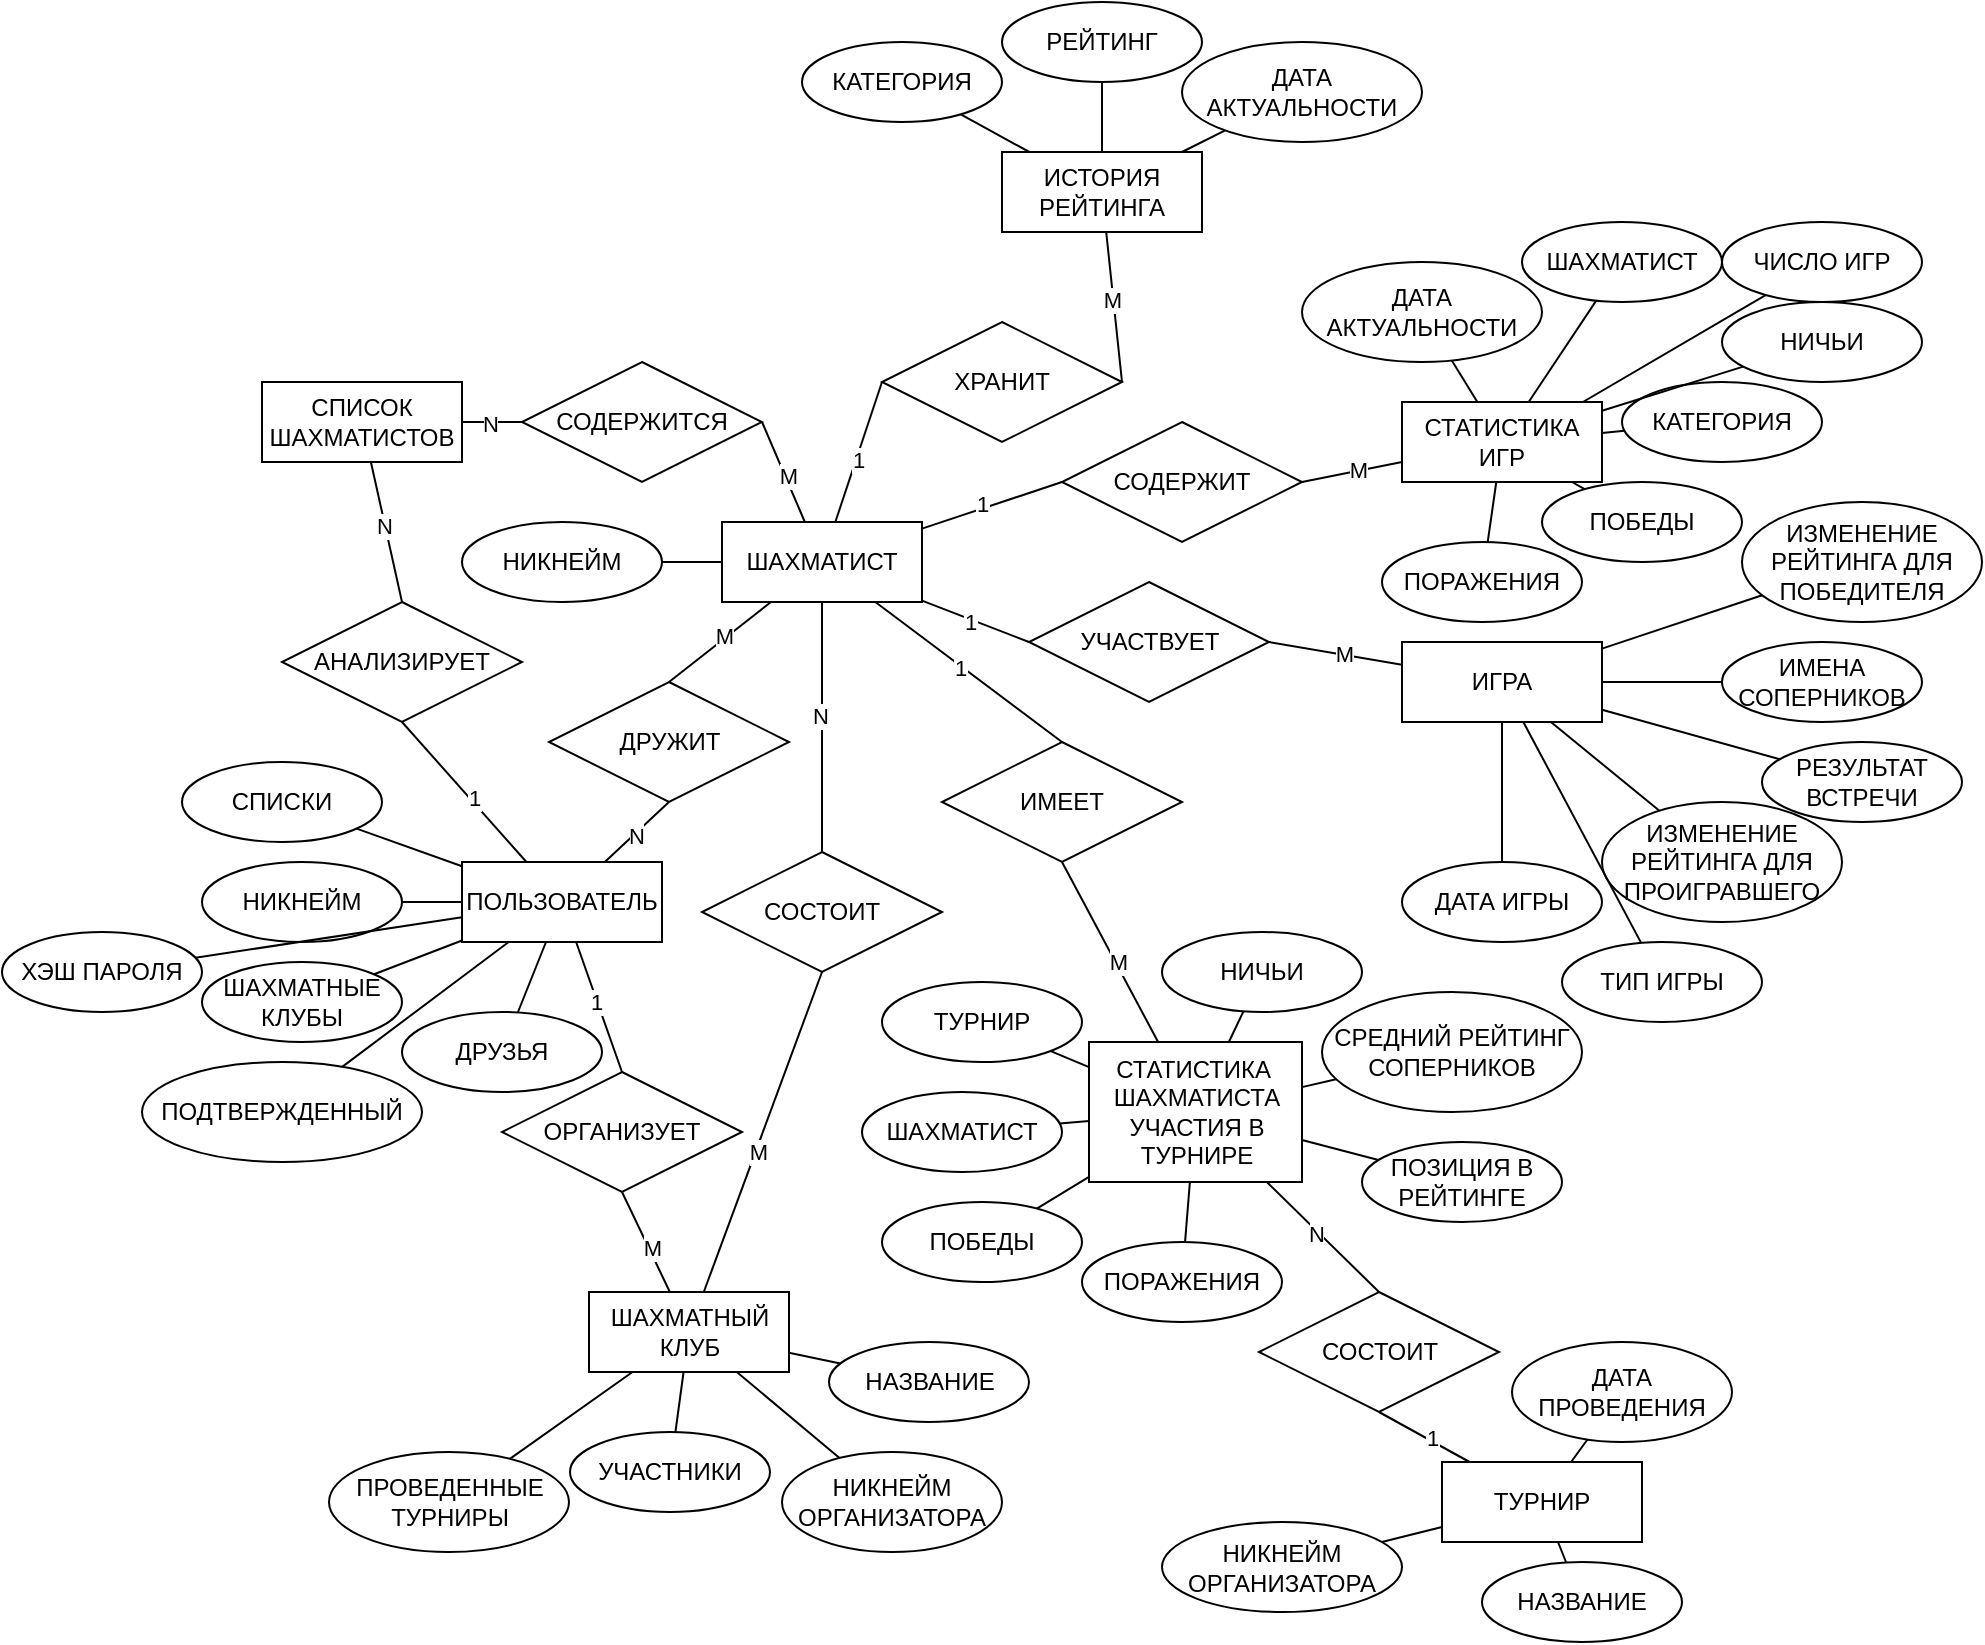 <mxfile version="22.1.2" type="device">
  <diagram name="Страница — 1" id="yQxdHlblx3d4soqQ0-3H">
    <mxGraphModel dx="1925" dy="668" grid="1" gridSize="10" guides="1" tooltips="1" connect="1" arrows="1" fold="1" page="1" pageScale="1" pageWidth="827" pageHeight="1169" math="0" shadow="0">
      <root>
        <mxCell id="0" />
        <mxCell id="1" parent="0" />
        <mxCell id="cVv3MX8iBVPpTRfMLCIt-10" style="rounded=0;orthogonalLoop=1;jettySize=auto;html=1;endArrow=none;endFill=0;entryX=0;entryY=0.5;entryDx=0;entryDy=0;" parent="1" source="cVv3MX8iBVPpTRfMLCIt-1" target="cVv3MX8iBVPpTRfMLCIt-11" edge="1">
          <mxGeometry relative="1" as="geometry">
            <mxPoint x="320" y="320" as="targetPoint" />
          </mxGeometry>
        </mxCell>
        <mxCell id="cVv3MX8iBVPpTRfMLCIt-13" value="1" style="edgeLabel;html=1;align=center;verticalAlign=middle;resizable=0;points=[];" parent="cVv3MX8iBVPpTRfMLCIt-10" vertex="1" connectable="0">
          <mxGeometry x="-0.114" y="2" relative="1" as="geometry">
            <mxPoint as="offset" />
          </mxGeometry>
        </mxCell>
        <mxCell id="cVv3MX8iBVPpTRfMLCIt-16" style="rounded=0;orthogonalLoop=1;jettySize=auto;html=1;endArrow=none;endFill=0;entryX=0;entryY=0.5;entryDx=0;entryDy=0;" parent="1" source="cVv3MX8iBVPpTRfMLCIt-1" target="cVv3MX8iBVPpTRfMLCIt-17" edge="1">
          <mxGeometry relative="1" as="geometry">
            <mxPoint x="330" y="270" as="targetPoint" />
          </mxGeometry>
        </mxCell>
        <mxCell id="cVv3MX8iBVPpTRfMLCIt-19" value="1" style="edgeLabel;html=1;align=center;verticalAlign=middle;resizable=0;points=[];" parent="cVv3MX8iBVPpTRfMLCIt-16" vertex="1" connectable="0">
          <mxGeometry x="-0.092" y="-1" relative="1" as="geometry">
            <mxPoint as="offset" />
          </mxGeometry>
        </mxCell>
        <mxCell id="cVv3MX8iBVPpTRfMLCIt-26" style="rounded=0;orthogonalLoop=1;jettySize=auto;html=1;endArrow=none;endFill=0;entryX=0.5;entryY=0;entryDx=0;entryDy=0;" parent="1" source="cVv3MX8iBVPpTRfMLCIt-1" target="cVv3MX8iBVPpTRfMLCIt-25" edge="1">
          <mxGeometry relative="1" as="geometry">
            <mxPoint x="413.5" y="500" as="targetPoint" />
            <mxPoint x="296.5" y="530" as="sourcePoint" />
          </mxGeometry>
        </mxCell>
        <mxCell id="cVv3MX8iBVPpTRfMLCIt-27" value="1" style="edgeLabel;html=1;align=center;verticalAlign=middle;resizable=0;points=[];" parent="cVv3MX8iBVPpTRfMLCIt-26" vertex="1" connectable="0">
          <mxGeometry x="-0.092" y="-1" relative="1" as="geometry">
            <mxPoint as="offset" />
          </mxGeometry>
        </mxCell>
        <mxCell id="cVv3MX8iBVPpTRfMLCIt-38" style="rounded=0;orthogonalLoop=1;jettySize=auto;html=1;endArrow=none;endFill=0;entryX=0.5;entryY=0;entryDx=0;entryDy=0;" parent="1" source="cVv3MX8iBVPpTRfMLCIt-1" target="cVv3MX8iBVPpTRfMLCIt-37" edge="1">
          <mxGeometry relative="1" as="geometry">
            <mxPoint x="303.5" y="560" as="targetPoint" />
            <mxPoint x="119" y="400" as="sourcePoint" />
          </mxGeometry>
        </mxCell>
        <mxCell id="cVv3MX8iBVPpTRfMLCIt-39" value="N" style="edgeLabel;html=1;align=center;verticalAlign=middle;resizable=0;points=[];" parent="cVv3MX8iBVPpTRfMLCIt-38" vertex="1" connectable="0">
          <mxGeometry x="-0.092" y="-1" relative="1" as="geometry">
            <mxPoint as="offset" />
          </mxGeometry>
        </mxCell>
        <mxCell id="rrQaPMLczTka0fSrIgPW-1" style="rounded=0;orthogonalLoop=1;jettySize=auto;html=1;endArrow=none;endFill=0;entryX=0;entryY=0.5;entryDx=0;entryDy=0;" parent="1" source="cVv3MX8iBVPpTRfMLCIt-4" target="rrQaPMLczTka0fSrIgPW-3" edge="1">
          <mxGeometry relative="1" as="geometry">
            <mxPoint x="266.5" y="300" as="targetPoint" />
            <mxPoint x="176" y="80" as="sourcePoint" />
          </mxGeometry>
        </mxCell>
        <mxCell id="rrQaPMLczTka0fSrIgPW-2" value="N" style="edgeLabel;html=1;align=center;verticalAlign=middle;resizable=0;points=[];" parent="rrQaPMLczTka0fSrIgPW-1" vertex="1" connectable="0">
          <mxGeometry x="-0.092" y="-1" relative="1" as="geometry">
            <mxPoint as="offset" />
          </mxGeometry>
        </mxCell>
        <mxCell id="cVv3MX8iBVPpTRfMLCIt-1" value="ШАХМАТИСТ" style="whiteSpace=wrap;html=1;align=center;" parent="1" vertex="1">
          <mxGeometry x="160" y="300" width="100" height="40" as="geometry" />
        </mxCell>
        <mxCell id="cVv3MX8iBVPpTRfMLCIt-42" style="rounded=0;orthogonalLoop=1;jettySize=auto;html=1;strokeColor=default;endArrow=none;endFill=0;" parent="1" source="cVv3MX8iBVPpTRfMLCIt-2" target="cVv3MX8iBVPpTRfMLCIt-43" edge="1">
          <mxGeometry relative="1" as="geometry">
            <mxPoint x="740" y="380" as="targetPoint" />
          </mxGeometry>
        </mxCell>
        <mxCell id="cVv3MX8iBVPpTRfMLCIt-2" value="ИГРА" style="whiteSpace=wrap;html=1;align=center;" parent="1" vertex="1">
          <mxGeometry x="500" y="360" width="100" height="40" as="geometry" />
        </mxCell>
        <mxCell id="cVv3MX8iBVPpTRfMLCIt-3" value="ШАХМАТНЫЙ КЛУБ" style="whiteSpace=wrap;html=1;align=center;" parent="1" vertex="1">
          <mxGeometry x="93.5" y="685" width="100" height="40" as="geometry" />
        </mxCell>
        <mxCell id="cVv3MX8iBVPpTRfMLCIt-4" value="СПИСОК ШАХМАТИСТОВ" style="whiteSpace=wrap;html=1;align=center;" parent="1" vertex="1">
          <mxGeometry x="-70" y="230" width="100" height="40" as="geometry" />
        </mxCell>
        <mxCell id="cVv3MX8iBVPpTRfMLCIt-5" value="ПОЛЬЗОВАТЕЛЬ" style="whiteSpace=wrap;html=1;align=center;" parent="1" vertex="1">
          <mxGeometry x="30" y="470" width="100" height="40" as="geometry" />
        </mxCell>
        <mxCell id="cVv3MX8iBVPpTRfMLCIt-6" value="ИСТОРИЯ РЕЙТИНГА" style="whiteSpace=wrap;html=1;align=center;" parent="1" vertex="1">
          <mxGeometry x="300" y="115" width="100" height="40" as="geometry" />
        </mxCell>
        <mxCell id="cVv3MX8iBVPpTRfMLCIt-7" value="СТАТИСТИКА ИГР" style="whiteSpace=wrap;html=1;align=center;" parent="1" vertex="1">
          <mxGeometry x="500" y="240" width="100" height="40" as="geometry" />
        </mxCell>
        <mxCell id="cVv3MX8iBVPpTRfMLCIt-8" value="СТАТИСТИКА&amp;nbsp; ШАХМАТИСТА УЧАСТИЯ В ТУРНИРЕ" style="whiteSpace=wrap;html=1;align=center;" parent="1" vertex="1">
          <mxGeometry x="343.5" y="560" width="106.5" height="70" as="geometry" />
        </mxCell>
        <mxCell id="cVv3MX8iBVPpTRfMLCIt-9" value="ТУРНИР" style="whiteSpace=wrap;html=1;align=center;" parent="1" vertex="1">
          <mxGeometry x="520" y="770" width="100" height="40" as="geometry" />
        </mxCell>
        <mxCell id="cVv3MX8iBVPpTRfMLCIt-12" style="rounded=0;orthogonalLoop=1;jettySize=auto;html=1;endArrow=none;endFill=0;exitX=1;exitY=0.5;exitDx=0;exitDy=0;" parent="1" source="cVv3MX8iBVPpTRfMLCIt-11" target="cVv3MX8iBVPpTRfMLCIt-7" edge="1">
          <mxGeometry relative="1" as="geometry" />
        </mxCell>
        <mxCell id="cVv3MX8iBVPpTRfMLCIt-14" value="М" style="edgeLabel;html=1;align=center;verticalAlign=middle;resizable=0;points=[];" parent="cVv3MX8iBVPpTRfMLCIt-12" vertex="1" connectable="0">
          <mxGeometry x="0.101" y="1" relative="1" as="geometry">
            <mxPoint as="offset" />
          </mxGeometry>
        </mxCell>
        <mxCell id="cVv3MX8iBVPpTRfMLCIt-11" value="СОДЕРЖИТ" style="shape=rhombus;perimeter=rhombusPerimeter;whiteSpace=wrap;html=1;align=center;" parent="1" vertex="1">
          <mxGeometry x="330" y="250" width="120" height="60" as="geometry" />
        </mxCell>
        <mxCell id="cVv3MX8iBVPpTRfMLCIt-18" style="rounded=0;orthogonalLoop=1;jettySize=auto;html=1;endArrow=none;endFill=0;exitX=1;exitY=0.5;exitDx=0;exitDy=0;" parent="1" source="cVv3MX8iBVPpTRfMLCIt-17" target="cVv3MX8iBVPpTRfMLCIt-6" edge="1">
          <mxGeometry relative="1" as="geometry" />
        </mxCell>
        <mxCell id="cVv3MX8iBVPpTRfMLCIt-20" value="М" style="edgeLabel;html=1;align=center;verticalAlign=middle;resizable=0;points=[];" parent="cVv3MX8iBVPpTRfMLCIt-18" vertex="1" connectable="0">
          <mxGeometry x="0.112" y="1" relative="1" as="geometry">
            <mxPoint as="offset" />
          </mxGeometry>
        </mxCell>
        <mxCell id="cVv3MX8iBVPpTRfMLCIt-23" style="rounded=0;orthogonalLoop=1;jettySize=auto;html=1;endArrow=none;endFill=0;exitX=0.5;exitY=1;exitDx=0;exitDy=0;" parent="1" source="cVv3MX8iBVPpTRfMLCIt-25" target="cVv3MX8iBVPpTRfMLCIt-8" edge="1">
          <mxGeometry relative="1" as="geometry">
            <mxPoint x="483.5" y="430" as="targetPoint" />
          </mxGeometry>
        </mxCell>
        <mxCell id="cVv3MX8iBVPpTRfMLCIt-24" value="М" style="edgeLabel;html=1;align=center;verticalAlign=middle;resizable=0;points=[];" parent="cVv3MX8iBVPpTRfMLCIt-23" vertex="1" connectable="0">
          <mxGeometry x="0.112" y="1" relative="1" as="geometry">
            <mxPoint as="offset" />
          </mxGeometry>
        </mxCell>
        <mxCell id="cVv3MX8iBVPpTRfMLCIt-40" style="rounded=0;orthogonalLoop=1;jettySize=auto;html=1;endArrow=none;endFill=0;exitX=0.5;exitY=1;exitDx=0;exitDy=0;" parent="1" source="cVv3MX8iBVPpTRfMLCIt-37" target="cVv3MX8iBVPpTRfMLCIt-3" edge="1">
          <mxGeometry relative="1" as="geometry">
            <mxPoint x="400" y="508" as="targetPoint" />
          </mxGeometry>
        </mxCell>
        <mxCell id="cVv3MX8iBVPpTRfMLCIt-41" value="М" style="edgeLabel;html=1;align=center;verticalAlign=middle;resizable=0;points=[];" parent="cVv3MX8iBVPpTRfMLCIt-40" vertex="1" connectable="0">
          <mxGeometry x="0.112" y="1" relative="1" as="geometry">
            <mxPoint as="offset" />
          </mxGeometry>
        </mxCell>
        <mxCell id="rrQaPMLczTka0fSrIgPW-4" style="rounded=0;orthogonalLoop=1;jettySize=auto;html=1;endArrow=none;endFill=0;exitX=1;exitY=0.5;exitDx=0;exitDy=0;" parent="1" source="rrQaPMLczTka0fSrIgPW-3" target="cVv3MX8iBVPpTRfMLCIt-1" edge="1">
          <mxGeometry relative="1" as="geometry">
            <mxPoint x="350" y="280" as="targetPoint" />
          </mxGeometry>
        </mxCell>
        <mxCell id="rrQaPMLczTka0fSrIgPW-5" value="М" style="edgeLabel;html=1;align=center;verticalAlign=middle;resizable=0;points=[];" parent="rrQaPMLczTka0fSrIgPW-4" vertex="1" connectable="0">
          <mxGeometry x="0.112" y="1" relative="1" as="geometry">
            <mxPoint as="offset" />
          </mxGeometry>
        </mxCell>
        <mxCell id="cVv3MX8iBVPpTRfMLCIt-17" value="ХРАНИТ" style="shape=rhombus;perimeter=rhombusPerimeter;whiteSpace=wrap;html=1;align=center;" parent="1" vertex="1">
          <mxGeometry x="240" y="200" width="120" height="60" as="geometry" />
        </mxCell>
        <mxCell id="cVv3MX8iBVPpTRfMLCIt-25" value="ИМЕЕТ" style="shape=rhombus;perimeter=rhombusPerimeter;whiteSpace=wrap;html=1;align=center;" parent="1" vertex="1">
          <mxGeometry x="270" y="410" width="120" height="60" as="geometry" />
        </mxCell>
        <mxCell id="cVv3MX8iBVPpTRfMLCIt-37" value="СОСТОИТ" style="shape=rhombus;perimeter=rhombusPerimeter;whiteSpace=wrap;html=1;align=center;" parent="1" vertex="1">
          <mxGeometry x="150" y="465" width="120" height="60" as="geometry" />
        </mxCell>
        <mxCell id="rrQaPMLczTka0fSrIgPW-3" value="СОДЕРЖИТСЯ" style="shape=rhombus;perimeter=rhombusPerimeter;whiteSpace=wrap;html=1;align=center;" parent="1" vertex="1">
          <mxGeometry x="60" y="220" width="120" height="60" as="geometry" />
        </mxCell>
        <mxCell id="cVv3MX8iBVPpTRfMLCIt-29" style="rounded=0;orthogonalLoop=1;jettySize=auto;html=1;endArrow=none;endFill=0;entryX=0;entryY=0.5;entryDx=0;entryDy=0;" parent="1" source="cVv3MX8iBVPpTRfMLCIt-1" target="cVv3MX8iBVPpTRfMLCIt-33" edge="1">
          <mxGeometry relative="1" as="geometry">
            <mxPoint x="467.5" y="458" as="targetPoint" />
            <mxPoint x="283" y="298" as="sourcePoint" />
          </mxGeometry>
        </mxCell>
        <mxCell id="cVv3MX8iBVPpTRfMLCIt-30" value="1" style="edgeLabel;html=1;align=center;verticalAlign=middle;resizable=0;points=[];" parent="cVv3MX8iBVPpTRfMLCIt-29" vertex="1" connectable="0">
          <mxGeometry x="-0.092" y="-1" relative="1" as="geometry">
            <mxPoint as="offset" />
          </mxGeometry>
        </mxCell>
        <mxCell id="cVv3MX8iBVPpTRfMLCIt-31" style="rounded=0;orthogonalLoop=1;jettySize=auto;html=1;endArrow=none;endFill=0;exitX=1;exitY=0.5;exitDx=0;exitDy=0;" parent="1" source="cVv3MX8iBVPpTRfMLCIt-33" target="cVv3MX8iBVPpTRfMLCIt-2" edge="1">
          <mxGeometry relative="1" as="geometry">
            <mxPoint x="544" y="420" as="targetPoint" />
          </mxGeometry>
        </mxCell>
        <mxCell id="cVv3MX8iBVPpTRfMLCIt-32" value="М" style="edgeLabel;html=1;align=center;verticalAlign=middle;resizable=0;points=[];" parent="cVv3MX8iBVPpTRfMLCIt-31" vertex="1" connectable="0">
          <mxGeometry x="0.112" y="1" relative="1" as="geometry">
            <mxPoint as="offset" />
          </mxGeometry>
        </mxCell>
        <mxCell id="cVv3MX8iBVPpTRfMLCIt-33" value="УЧАСТВУЕТ" style="shape=rhombus;perimeter=rhombusPerimeter;whiteSpace=wrap;html=1;align=center;" parent="1" vertex="1">
          <mxGeometry x="313.5" y="330" width="120" height="60" as="geometry" />
        </mxCell>
        <mxCell id="cVv3MX8iBVPpTRfMLCIt-36" style="rounded=0;orthogonalLoop=1;jettySize=auto;html=1;endArrow=none;endFill=0;" parent="1" source="cVv3MX8iBVPpTRfMLCIt-35" target="cVv3MX8iBVPpTRfMLCIt-1" edge="1">
          <mxGeometry relative="1" as="geometry" />
        </mxCell>
        <mxCell id="cVv3MX8iBVPpTRfMLCIt-35" value="НИКНЕЙМ" style="ellipse;whiteSpace=wrap;html=1;align=center;" parent="1" vertex="1">
          <mxGeometry x="30" y="300" width="100" height="40" as="geometry" />
        </mxCell>
        <mxCell id="cVv3MX8iBVPpTRfMLCIt-43" value="ИМЕНА СОПЕРНИКОВ" style="ellipse;whiteSpace=wrap;html=1;align=center;" parent="1" vertex="1">
          <mxGeometry x="660" y="360" width="100" height="40" as="geometry" />
        </mxCell>
        <mxCell id="cVv3MX8iBVPpTRfMLCIt-44" style="rounded=0;orthogonalLoop=1;jettySize=auto;html=1;strokeColor=default;endArrow=none;endFill=0;" parent="1" source="cVv3MX8iBVPpTRfMLCIt-2" target="cVv3MX8iBVPpTRfMLCIt-45" edge="1">
          <mxGeometry relative="1" as="geometry">
            <mxPoint x="760" y="460" as="targetPoint" />
            <mxPoint x="640" y="460" as="sourcePoint" />
          </mxGeometry>
        </mxCell>
        <mxCell id="cVv3MX8iBVPpTRfMLCIt-45" value="РЕЗУЛЬТАТ ВСТРЕЧИ" style="ellipse;whiteSpace=wrap;html=1;align=center;" parent="1" vertex="1">
          <mxGeometry x="680" y="410" width="100" height="40" as="geometry" />
        </mxCell>
        <mxCell id="cVv3MX8iBVPpTRfMLCIt-46" style="rounded=0;orthogonalLoop=1;jettySize=auto;html=1;strokeColor=default;endArrow=none;endFill=0;" parent="1" source="cVv3MX8iBVPpTRfMLCIt-2" target="cVv3MX8iBVPpTRfMLCIt-47" edge="1">
          <mxGeometry relative="1" as="geometry">
            <mxPoint x="740" y="525" as="targetPoint" />
            <mxPoint x="579.091" y="435" as="sourcePoint" />
          </mxGeometry>
        </mxCell>
        <mxCell id="cVv3MX8iBVPpTRfMLCIt-47" value="ИЗМЕНЕНИЕ РЕЙТИНГА ДЛЯ ПОБЕДИТЕЛЯ" style="ellipse;whiteSpace=wrap;html=1;align=center;" parent="1" vertex="1">
          <mxGeometry x="670" y="290" width="120" height="60" as="geometry" />
        </mxCell>
        <mxCell id="cVv3MX8iBVPpTRfMLCIt-49" style="rounded=0;orthogonalLoop=1;jettySize=auto;html=1;strokeColor=default;endArrow=none;endFill=0;" parent="1" source="cVv3MX8iBVPpTRfMLCIt-2" target="cVv3MX8iBVPpTRfMLCIt-50" edge="1">
          <mxGeometry relative="1" as="geometry">
            <mxPoint x="770" y="410" as="targetPoint" />
            <mxPoint x="650" y="410" as="sourcePoint" />
          </mxGeometry>
        </mxCell>
        <mxCell id="cVv3MX8iBVPpTRfMLCIt-50" value="ИЗМЕНЕНИЕ РЕЙТИНГА ДЛЯ ПРОИГРАВШЕГО" style="ellipse;whiteSpace=wrap;html=1;align=center;" parent="1" vertex="1">
          <mxGeometry x="600" y="440" width="120" height="60" as="geometry" />
        </mxCell>
        <mxCell id="cVv3MX8iBVPpTRfMLCIt-51" style="rounded=0;orthogonalLoop=1;jettySize=auto;html=1;strokeColor=default;endArrow=none;endFill=0;" parent="1" source="cVv3MX8iBVPpTRfMLCIt-2" target="cVv3MX8iBVPpTRfMLCIt-52" edge="1">
          <mxGeometry relative="1" as="geometry">
            <mxPoint x="780" y="420" as="targetPoint" />
            <mxPoint x="660" y="420" as="sourcePoint" />
          </mxGeometry>
        </mxCell>
        <mxCell id="cVv3MX8iBVPpTRfMLCIt-52" value="ТИП ИГРЫ" style="ellipse;whiteSpace=wrap;html=1;align=center;" parent="1" vertex="1">
          <mxGeometry x="580" y="510" width="100" height="40" as="geometry" />
        </mxCell>
        <mxCell id="cVv3MX8iBVPpTRfMLCIt-53" style="rounded=0;orthogonalLoop=1;jettySize=auto;html=1;strokeColor=default;endArrow=none;endFill=0;" parent="1" source="cVv3MX8iBVPpTRfMLCIt-2" target="cVv3MX8iBVPpTRfMLCIt-54" edge="1">
          <mxGeometry relative="1" as="geometry">
            <mxPoint x="790" y="430" as="targetPoint" />
            <mxPoint x="670" y="430" as="sourcePoint" />
          </mxGeometry>
        </mxCell>
        <mxCell id="cVv3MX8iBVPpTRfMLCIt-54" value="ДАТА ИГРЫ" style="ellipse;whiteSpace=wrap;html=1;align=center;" parent="1" vertex="1">
          <mxGeometry x="500" y="470" width="100" height="40" as="geometry" />
        </mxCell>
        <mxCell id="cVv3MX8iBVPpTRfMLCIt-56" style="rounded=0;orthogonalLoop=1;jettySize=auto;html=1;strokeColor=default;endArrow=none;endFill=0;" parent="1" source="cVv3MX8iBVPpTRfMLCIt-3" target="cVv3MX8iBVPpTRfMLCIt-57" edge="1">
          <mxGeometry relative="1" as="geometry">
            <mxPoint x="227.035" y="724.77" as="targetPoint" />
            <mxPoint x="220" y="775" as="sourcePoint" />
          </mxGeometry>
        </mxCell>
        <mxCell id="cVv3MX8iBVPpTRfMLCIt-57" value="НАЗВАНИЕ" style="ellipse;whiteSpace=wrap;html=1;align=center;" parent="1" vertex="1">
          <mxGeometry x="213.5" y="710" width="100" height="40" as="geometry" />
        </mxCell>
        <mxCell id="cVv3MX8iBVPpTRfMLCIt-58" style="rounded=0;orthogonalLoop=1;jettySize=auto;html=1;strokeColor=default;endArrow=none;endFill=0;" parent="1" source="cVv3MX8iBVPpTRfMLCIt-3" target="cVv3MX8iBVPpTRfMLCIt-59" edge="1">
          <mxGeometry relative="1" as="geometry">
            <mxPoint x="313.5" y="845" as="targetPoint" />
            <mxPoint x="-46.5" y="940.526" as="sourcePoint" />
          </mxGeometry>
        </mxCell>
        <mxCell id="cVv3MX8iBVPpTRfMLCIt-59" value="НИКНЕЙМ ОРГАНИЗАТОРА" style="ellipse;whiteSpace=wrap;html=1;align=center;" parent="1" vertex="1">
          <mxGeometry x="190" y="765" width="110" height="50" as="geometry" />
        </mxCell>
        <mxCell id="cVv3MX8iBVPpTRfMLCIt-60" style="rounded=0;orthogonalLoop=1;jettySize=auto;html=1;strokeColor=default;endArrow=none;endFill=0;" parent="1" source="cVv3MX8iBVPpTRfMLCIt-3" target="cVv3MX8iBVPpTRfMLCIt-61" edge="1">
          <mxGeometry relative="1" as="geometry">
            <mxPoint x="200" y="895" as="targetPoint" />
            <mxPoint x="80" y="895" as="sourcePoint" />
          </mxGeometry>
        </mxCell>
        <mxCell id="cVv3MX8iBVPpTRfMLCIt-61" value="УЧАСТНИКИ" style="ellipse;whiteSpace=wrap;html=1;align=center;" parent="1" vertex="1">
          <mxGeometry x="84" y="755" width="100" height="40" as="geometry" />
        </mxCell>
        <mxCell id="cVv3MX8iBVPpTRfMLCIt-65" style="rounded=0;orthogonalLoop=1;jettySize=auto;html=1;strokeColor=default;endArrow=none;endFill=0;" parent="1" source="cVv3MX8iBVPpTRfMLCIt-3" target="cVv3MX8iBVPpTRfMLCIt-66" edge="1">
          <mxGeometry relative="1" as="geometry">
            <mxPoint x="80" y="880" as="targetPoint" />
            <mxPoint x="51" y="700" as="sourcePoint" />
          </mxGeometry>
        </mxCell>
        <mxCell id="cVv3MX8iBVPpTRfMLCIt-66" value="ПРОВЕДЕННЫЕ ТУРНИРЫ" style="ellipse;whiteSpace=wrap;html=1;align=center;" parent="1" vertex="1">
          <mxGeometry x="-36.5" y="765" width="120" height="50" as="geometry" />
        </mxCell>
        <mxCell id="rrQaPMLczTka0fSrIgPW-6" style="rounded=0;orthogonalLoop=1;jettySize=auto;html=1;strokeColor=default;endArrow=none;endFill=0;" parent="1" source="cVv3MX8iBVPpTRfMLCIt-5" target="rrQaPMLczTka0fSrIgPW-7" edge="1">
          <mxGeometry relative="1" as="geometry">
            <mxPoint x="36" y="650" as="targetPoint" />
            <mxPoint x="-3" y="470" as="sourcePoint" />
          </mxGeometry>
        </mxCell>
        <mxCell id="rrQaPMLczTka0fSrIgPW-7" value="НИКНЕЙМ" style="ellipse;whiteSpace=wrap;html=1;align=center;" parent="1" vertex="1">
          <mxGeometry x="-100" y="470" width="100" height="40" as="geometry" />
        </mxCell>
        <mxCell id="rrQaPMLczTka0fSrIgPW-8" style="rounded=0;orthogonalLoop=1;jettySize=auto;html=1;endArrow=none;endFill=0;entryX=0.5;entryY=0;entryDx=0;entryDy=0;" parent="1" source="cVv3MX8iBVPpTRfMLCIt-5" target="rrQaPMLczTka0fSrIgPW-12" edge="1">
          <mxGeometry relative="1" as="geometry">
            <mxPoint x="233.3" y="630" as="targetPoint" />
            <mxPoint x="124.2" y="490" as="sourcePoint" />
          </mxGeometry>
        </mxCell>
        <mxCell id="rrQaPMLczTka0fSrIgPW-9" value="1" style="edgeLabel;html=1;align=center;verticalAlign=middle;resizable=0;points=[];" parent="rrQaPMLczTka0fSrIgPW-8" vertex="1" connectable="0">
          <mxGeometry x="-0.092" y="-1" relative="1" as="geometry">
            <mxPoint as="offset" />
          </mxGeometry>
        </mxCell>
        <mxCell id="rrQaPMLczTka0fSrIgPW-10" style="rounded=0;orthogonalLoop=1;jettySize=auto;html=1;endArrow=none;endFill=0;exitX=0.5;exitY=1;exitDx=0;exitDy=0;" parent="1" source="rrQaPMLczTka0fSrIgPW-12" target="cVv3MX8iBVPpTRfMLCIt-3" edge="1">
          <mxGeometry relative="1" as="geometry">
            <mxPoint x="291.05" y="650.49" as="targetPoint" />
            <mxPoint x="188.25" y="660" as="sourcePoint" />
          </mxGeometry>
        </mxCell>
        <mxCell id="rrQaPMLczTka0fSrIgPW-11" value="М" style="edgeLabel;html=1;align=center;verticalAlign=middle;resizable=0;points=[];" parent="rrQaPMLczTka0fSrIgPW-10" vertex="1" connectable="0">
          <mxGeometry x="0.112" y="1" relative="1" as="geometry">
            <mxPoint as="offset" />
          </mxGeometry>
        </mxCell>
        <mxCell id="rrQaPMLczTka0fSrIgPW-12" value="ОРГАНИЗУЕТ" style="shape=rhombus;perimeter=rhombusPerimeter;whiteSpace=wrap;html=1;align=center;" parent="1" vertex="1">
          <mxGeometry x="50" y="575" width="120" height="60" as="geometry" />
        </mxCell>
        <mxCell id="rrQaPMLczTka0fSrIgPW-14" style="rounded=0;orthogonalLoop=1;jettySize=auto;html=1;endArrow=none;endFill=0;entryX=0.5;entryY=1;entryDx=0;entryDy=0;" parent="1" source="cVv3MX8iBVPpTRfMLCIt-5" target="rrQaPMLczTka0fSrIgPW-18" edge="1">
          <mxGeometry relative="1" as="geometry">
            <mxPoint x="160.5" y="470" as="targetPoint" />
            <mxPoint x="70" y="250" as="sourcePoint" />
          </mxGeometry>
        </mxCell>
        <mxCell id="rrQaPMLczTka0fSrIgPW-15" value="N" style="edgeLabel;html=1;align=center;verticalAlign=middle;resizable=0;points=[];" parent="rrQaPMLczTka0fSrIgPW-14" vertex="1" connectable="0">
          <mxGeometry x="-0.092" y="-1" relative="1" as="geometry">
            <mxPoint as="offset" />
          </mxGeometry>
        </mxCell>
        <mxCell id="rrQaPMLczTka0fSrIgPW-16" style="rounded=0;orthogonalLoop=1;jettySize=auto;html=1;endArrow=none;endFill=0;exitX=0.5;exitY=0;exitDx=0;exitDy=0;" parent="1" source="rrQaPMLczTka0fSrIgPW-18" target="cVv3MX8iBVPpTRfMLCIt-1" edge="1">
          <mxGeometry relative="1" as="geometry">
            <mxPoint x="244" y="450" as="targetPoint" />
          </mxGeometry>
        </mxCell>
        <mxCell id="rrQaPMLczTka0fSrIgPW-17" value="М" style="edgeLabel;html=1;align=center;verticalAlign=middle;resizable=0;points=[];" parent="rrQaPMLczTka0fSrIgPW-16" vertex="1" connectable="0">
          <mxGeometry x="0.112" y="1" relative="1" as="geometry">
            <mxPoint as="offset" />
          </mxGeometry>
        </mxCell>
        <mxCell id="rrQaPMLczTka0fSrIgPW-18" value="ДРУЖИТ" style="shape=rhombus;perimeter=rhombusPerimeter;whiteSpace=wrap;html=1;align=center;" parent="1" vertex="1">
          <mxGeometry x="73.5" y="380" width="120" height="60" as="geometry" />
        </mxCell>
        <mxCell id="rrQaPMLczTka0fSrIgPW-19" style="rounded=0;orthogonalLoop=1;jettySize=auto;html=1;strokeColor=default;endArrow=none;endFill=0;" parent="1" source="cVv3MX8iBVPpTRfMLCIt-5" target="rrQaPMLczTka0fSrIgPW-20" edge="1">
          <mxGeometry relative="1" as="geometry">
            <mxPoint x="36" y="700" as="targetPoint" />
            <mxPoint x="-3" y="520" as="sourcePoint" />
          </mxGeometry>
        </mxCell>
        <mxCell id="rrQaPMLczTka0fSrIgPW-20" value="ШАХМАТНЫЕ КЛУБЫ" style="ellipse;whiteSpace=wrap;html=1;align=center;" parent="1" vertex="1">
          <mxGeometry x="-100" y="520" width="100" height="40" as="geometry" />
        </mxCell>
        <mxCell id="rrQaPMLczTka0fSrIgPW-21" style="rounded=0;orthogonalLoop=1;jettySize=auto;html=1;strokeColor=default;endArrow=none;endFill=0;" parent="1" source="cVv3MX8iBVPpTRfMLCIt-5" target="rrQaPMLczTka0fSrIgPW-22" edge="1">
          <mxGeometry relative="1" as="geometry">
            <mxPoint x="116" y="685" as="targetPoint" />
            <mxPoint x="77" y="505" as="sourcePoint" />
          </mxGeometry>
        </mxCell>
        <mxCell id="rrQaPMLczTka0fSrIgPW-22" value="ДРУЗЬЯ" style="ellipse;whiteSpace=wrap;html=1;align=center;" parent="1" vertex="1">
          <mxGeometry y="545" width="100" height="40" as="geometry" />
        </mxCell>
        <mxCell id="rrQaPMLczTka0fSrIgPW-23" style="rounded=0;orthogonalLoop=1;jettySize=auto;html=1;strokeColor=default;endArrow=none;endFill=0;" parent="1" source="cVv3MX8iBVPpTRfMLCIt-5" target="rrQaPMLczTka0fSrIgPW-24" edge="1">
          <mxGeometry relative="1" as="geometry">
            <mxPoint x="26" y="550" as="targetPoint" />
            <mxPoint x="-13" y="370" as="sourcePoint" />
          </mxGeometry>
        </mxCell>
        <mxCell id="rrQaPMLczTka0fSrIgPW-24" value="СПИСКИ" style="ellipse;whiteSpace=wrap;html=1;align=center;" parent="1" vertex="1">
          <mxGeometry x="-110" y="420" width="100" height="40" as="geometry" />
        </mxCell>
        <mxCell id="rrQaPMLczTka0fSrIgPW-25" style="rounded=0;orthogonalLoop=1;jettySize=auto;html=1;endArrow=none;endFill=0;entryX=0.5;entryY=0;entryDx=0;entryDy=0;" parent="1" source="cVv3MX8iBVPpTRfMLCIt-4" target="rrQaPMLczTka0fSrIgPW-29" edge="1">
          <mxGeometry relative="1" as="geometry">
            <mxPoint x="-24.83" y="430" as="targetPoint" />
            <mxPoint x="-0.83" y="230" as="sourcePoint" />
          </mxGeometry>
        </mxCell>
        <mxCell id="rrQaPMLczTka0fSrIgPW-26" value="N" style="edgeLabel;html=1;align=center;verticalAlign=middle;resizable=0;points=[];" parent="rrQaPMLczTka0fSrIgPW-25" vertex="1" connectable="0">
          <mxGeometry x="-0.092" y="-1" relative="1" as="geometry">
            <mxPoint as="offset" />
          </mxGeometry>
        </mxCell>
        <mxCell id="rrQaPMLczTka0fSrIgPW-27" style="rounded=0;orthogonalLoop=1;jettySize=auto;html=1;endArrow=none;endFill=0;exitX=0.5;exitY=1;exitDx=0;exitDy=0;" parent="1" source="rrQaPMLczTka0fSrIgPW-29" target="cVv3MX8iBVPpTRfMLCIt-5" edge="1">
          <mxGeometry relative="1" as="geometry">
            <mxPoint x="90.003" y="470" as="targetPoint" />
          </mxGeometry>
        </mxCell>
        <mxCell id="rrQaPMLczTka0fSrIgPW-28" value="1" style="edgeLabel;html=1;align=center;verticalAlign=middle;resizable=0;points=[];" parent="rrQaPMLczTka0fSrIgPW-27" vertex="1" connectable="0">
          <mxGeometry x="0.112" y="1" relative="1" as="geometry">
            <mxPoint as="offset" />
          </mxGeometry>
        </mxCell>
        <mxCell id="rrQaPMLczTka0fSrIgPW-29" value="АНАЛИЗИРУЕТ" style="shape=rhombus;perimeter=rhombusPerimeter;whiteSpace=wrap;html=1;align=center;" parent="1" vertex="1">
          <mxGeometry x="-60" y="340" width="120" height="60" as="geometry" />
        </mxCell>
        <mxCell id="rrQaPMLczTka0fSrIgPW-35" style="rounded=0;orthogonalLoop=1;jettySize=auto;html=1;strokeColor=default;endArrow=none;endFill=0;" parent="1" source="cVv3MX8iBVPpTRfMLCIt-5" target="rrQaPMLczTka0fSrIgPW-36" edge="1">
          <mxGeometry relative="1" as="geometry">
            <mxPoint x="-14" y="710" as="targetPoint" />
            <mxPoint x="-53" y="530" as="sourcePoint" />
          </mxGeometry>
        </mxCell>
        <mxCell id="rrQaPMLczTka0fSrIgPW-36" value="ПОДТВЕРЖДЕННЫЙ" style="ellipse;whiteSpace=wrap;html=1;align=center;" parent="1" vertex="1">
          <mxGeometry x="-130" y="570" width="140" height="50" as="geometry" />
        </mxCell>
        <mxCell id="rrQaPMLczTka0fSrIgPW-37" style="rounded=0;orthogonalLoop=1;jettySize=auto;html=1;strokeColor=default;endArrow=none;endFill=0;" parent="1" source="cVv3MX8iBVPpTRfMLCIt-5" target="rrQaPMLczTka0fSrIgPW-38" edge="1">
          <mxGeometry relative="1" as="geometry">
            <mxPoint x="-84" y="640" as="targetPoint" />
            <mxPoint x="-123" y="460" as="sourcePoint" />
          </mxGeometry>
        </mxCell>
        <mxCell id="rrQaPMLczTka0fSrIgPW-38" value="ХЭШ ПАРОЛЯ" style="ellipse;whiteSpace=wrap;html=1;align=center;" parent="1" vertex="1">
          <mxGeometry x="-200" y="505" width="100" height="40" as="geometry" />
        </mxCell>
        <mxCell id="rrQaPMLczTka0fSrIgPW-39" style="rounded=0;orthogonalLoop=1;jettySize=auto;html=1;strokeColor=default;endArrow=none;endFill=0;" parent="1" source="cVv3MX8iBVPpTRfMLCIt-6" target="rrQaPMLczTka0fSrIgPW-40" edge="1">
          <mxGeometry relative="1" as="geometry">
            <mxPoint x="456" y="240" as="targetPoint" />
            <mxPoint x="435" y="140" as="sourcePoint" />
          </mxGeometry>
        </mxCell>
        <mxCell id="rrQaPMLczTka0fSrIgPW-40" value="КАТЕГОРИЯ" style="ellipse;whiteSpace=wrap;html=1;align=center;" parent="1" vertex="1">
          <mxGeometry x="200" y="60" width="100" height="40" as="geometry" />
        </mxCell>
        <mxCell id="rrQaPMLczTka0fSrIgPW-41" style="rounded=0;orthogonalLoop=1;jettySize=auto;html=1;strokeColor=default;endArrow=none;endFill=0;" parent="1" source="cVv3MX8iBVPpTRfMLCIt-6" target="rrQaPMLczTka0fSrIgPW-42" edge="1">
          <mxGeometry relative="1" as="geometry">
            <mxPoint x="556" y="230" as="targetPoint" />
            <mxPoint x="517" y="50" as="sourcePoint" />
          </mxGeometry>
        </mxCell>
        <mxCell id="rrQaPMLczTka0fSrIgPW-42" value="РЕЙТИНГ" style="ellipse;whiteSpace=wrap;html=1;align=center;" parent="1" vertex="1">
          <mxGeometry x="300" y="40" width="100" height="40" as="geometry" />
        </mxCell>
        <mxCell id="rrQaPMLczTka0fSrIgPW-43" style="rounded=0;orthogonalLoop=1;jettySize=auto;html=1;strokeColor=default;endArrow=none;endFill=0;" parent="1" source="cVv3MX8iBVPpTRfMLCIt-6" target="rrQaPMLczTka0fSrIgPW-44" edge="1">
          <mxGeometry relative="1" as="geometry">
            <mxPoint x="656" y="260" as="targetPoint" />
            <mxPoint x="617" y="80" as="sourcePoint" />
          </mxGeometry>
        </mxCell>
        <mxCell id="rrQaPMLczTka0fSrIgPW-44" value="ДАТА АКТУАЛЬНОСТИ" style="ellipse;whiteSpace=wrap;html=1;align=center;" parent="1" vertex="1">
          <mxGeometry x="390" y="60" width="120" height="50" as="geometry" />
        </mxCell>
        <mxCell id="rrQaPMLczTka0fSrIgPW-45" style="rounded=0;orthogonalLoop=1;jettySize=auto;html=1;strokeColor=default;endArrow=none;endFill=0;" parent="1" source="cVv3MX8iBVPpTRfMLCIt-7" target="rrQaPMLczTka0fSrIgPW-46" edge="1">
          <mxGeometry relative="1" as="geometry">
            <mxPoint x="656" y="330" as="targetPoint" />
            <mxPoint x="617" y="150" as="sourcePoint" />
          </mxGeometry>
        </mxCell>
        <mxCell id="rrQaPMLczTka0fSrIgPW-46" value="ШАХМАТИСТ" style="ellipse;whiteSpace=wrap;html=1;align=center;" parent="1" vertex="1">
          <mxGeometry x="560" y="150" width="100" height="40" as="geometry" />
        </mxCell>
        <mxCell id="rrQaPMLczTka0fSrIgPW-47" style="rounded=0;orthogonalLoop=1;jettySize=auto;html=1;strokeColor=default;endArrow=none;endFill=0;" parent="1" source="cVv3MX8iBVPpTRfMLCIt-7" target="rrQaPMLczTka0fSrIgPW-48" edge="1">
          <mxGeometry relative="1" as="geometry">
            <mxPoint x="726" y="370" as="targetPoint" />
            <mxPoint x="687" y="190" as="sourcePoint" />
          </mxGeometry>
        </mxCell>
        <mxCell id="rrQaPMLczTka0fSrIgPW-48" value="КАТЕГОРИЯ" style="ellipse;whiteSpace=wrap;html=1;align=center;" parent="1" vertex="1">
          <mxGeometry x="610" y="230" width="100" height="40" as="geometry" />
        </mxCell>
        <mxCell id="rrQaPMLczTka0fSrIgPW-49" style="rounded=0;orthogonalLoop=1;jettySize=auto;html=1;strokeColor=default;endArrow=none;endFill=0;" parent="1" source="cVv3MX8iBVPpTRfMLCIt-7" target="rrQaPMLczTka0fSrIgPW-50" edge="1">
          <mxGeometry relative="1" as="geometry">
            <mxPoint x="686" y="420" as="targetPoint" />
            <mxPoint x="647" y="240" as="sourcePoint" />
          </mxGeometry>
        </mxCell>
        <mxCell id="rrQaPMLczTka0fSrIgPW-76" style="rounded=0;orthogonalLoop=1;jettySize=auto;html=1;strokeColor=default;endArrow=none;endFill=0;" parent="1" source="cVv3MX8iBVPpTRfMLCIt-8" target="rrQaPMLczTka0fSrIgPW-77" edge="1">
          <mxGeometry relative="1" as="geometry">
            <mxPoint x="544.5" y="725" as="targetPoint" />
            <mxPoint x="443.5" y="585" as="sourcePoint" />
          </mxGeometry>
        </mxCell>
        <mxCell id="rrQaPMLczTka0fSrIgPW-50" value="ПОБЕДЫ" style="ellipse;whiteSpace=wrap;html=1;align=center;" parent="1" vertex="1">
          <mxGeometry x="570" y="280" width="100" height="40" as="geometry" />
        </mxCell>
        <mxCell id="rrQaPMLczTka0fSrIgPW-77" value="ПОБЕДЫ" style="ellipse;whiteSpace=wrap;html=1;align=center;" parent="1" vertex="1">
          <mxGeometry x="240" y="640" width="100" height="40" as="geometry" />
        </mxCell>
        <mxCell id="rrQaPMLczTka0fSrIgPW-51" style="rounded=0;orthogonalLoop=1;jettySize=auto;html=1;strokeColor=default;endArrow=none;endFill=0;" parent="1" source="cVv3MX8iBVPpTRfMLCIt-7" target="rrQaPMLczTka0fSrIgPW-52" edge="1">
          <mxGeometry relative="1" as="geometry">
            <mxPoint x="586" y="440" as="targetPoint" />
            <mxPoint x="547" y="260" as="sourcePoint" />
          </mxGeometry>
        </mxCell>
        <mxCell id="rrQaPMLczTka0fSrIgPW-75" style="rounded=0;orthogonalLoop=1;jettySize=auto;html=1;strokeColor=default;endArrow=none;endFill=0;" parent="1" source="cVv3MX8iBVPpTRfMLCIt-8" target="rrQaPMLczTka0fSrIgPW-74" edge="1">
          <mxGeometry relative="1" as="geometry">
            <mxPoint x="444.5" y="745" as="targetPoint" />
            <mxPoint x="405.5" y="585" as="sourcePoint" />
          </mxGeometry>
        </mxCell>
        <mxCell id="rrQaPMLczTka0fSrIgPW-52" value="ПОРАЖЕНИЯ" style="ellipse;whiteSpace=wrap;html=1;align=center;" parent="1" vertex="1">
          <mxGeometry x="490" y="310" width="100" height="40" as="geometry" />
        </mxCell>
        <mxCell id="rrQaPMLczTka0fSrIgPW-74" value="ПОРАЖЕНИЯ" style="ellipse;whiteSpace=wrap;html=1;align=center;" parent="1" vertex="1">
          <mxGeometry x="340" y="660" width="100" height="40" as="geometry" />
        </mxCell>
        <mxCell id="rrQaPMLczTka0fSrIgPW-53" style="rounded=0;orthogonalLoop=1;jettySize=auto;html=1;strokeColor=default;endArrow=none;endFill=0;" parent="1" source="cVv3MX8iBVPpTRfMLCIt-7" target="rrQaPMLczTka0fSrIgPW-54" edge="1">
          <mxGeometry relative="1" as="geometry">
            <mxPoint x="766" y="320" as="targetPoint" />
            <mxPoint x="727" y="140" as="sourcePoint" />
          </mxGeometry>
        </mxCell>
        <mxCell id="rrQaPMLczTka0fSrIgPW-79" style="rounded=0;orthogonalLoop=1;jettySize=auto;html=1;strokeColor=default;endArrow=none;endFill=0;" parent="1" source="cVv3MX8iBVPpTRfMLCIt-8" target="rrQaPMLczTka0fSrIgPW-78" edge="1">
          <mxGeometry relative="1" as="geometry">
            <mxPoint x="624.5" y="625" as="targetPoint" />
            <mxPoint x="458.5" y="549" as="sourcePoint" />
          </mxGeometry>
        </mxCell>
        <mxCell id="rrQaPMLczTka0fSrIgPW-54" value="НИЧЬИ" style="ellipse;whiteSpace=wrap;html=1;align=center;" parent="1" vertex="1">
          <mxGeometry x="660" y="190" width="100" height="40" as="geometry" />
        </mxCell>
        <mxCell id="rrQaPMLczTka0fSrIgPW-78" value="НИЧЬИ" style="ellipse;whiteSpace=wrap;html=1;align=center;" parent="1" vertex="1">
          <mxGeometry x="380" y="505" width="100" height="40" as="geometry" />
        </mxCell>
        <mxCell id="rrQaPMLczTka0fSrIgPW-55" style="rounded=0;orthogonalLoop=1;jettySize=auto;html=1;strokeColor=default;endArrow=none;endFill=0;" parent="1" target="rrQaPMLczTka0fSrIgPW-56" edge="1">
          <mxGeometry relative="1" as="geometry">
            <mxPoint x="786" y="275" as="targetPoint" />
            <mxPoint x="590.476" y="240" as="sourcePoint" />
          </mxGeometry>
        </mxCell>
        <mxCell id="rrQaPMLczTka0fSrIgPW-56" value="ЧИСЛО ИГР" style="ellipse;whiteSpace=wrap;html=1;align=center;" parent="1" vertex="1">
          <mxGeometry x="660" y="150" width="100" height="40" as="geometry" />
        </mxCell>
        <mxCell id="rrQaPMLczTka0fSrIgPW-57" style="rounded=0;orthogonalLoop=1;jettySize=auto;html=1;strokeColor=default;endArrow=none;endFill=0;" parent="1" source="cVv3MX8iBVPpTRfMLCIt-7" target="rrQaPMLczTka0fSrIgPW-58" edge="1">
          <mxGeometry relative="1" as="geometry">
            <mxPoint x="556" y="320" as="targetPoint" />
            <mxPoint x="517" y="140" as="sourcePoint" />
          </mxGeometry>
        </mxCell>
        <mxCell id="rrQaPMLczTka0fSrIgPW-58" value="ДАТА АКТУАЛЬНОСТИ" style="ellipse;whiteSpace=wrap;html=1;align=center;" parent="1" vertex="1">
          <mxGeometry x="450" y="170" width="120" height="50" as="geometry" />
        </mxCell>
        <mxCell id="rrQaPMLczTka0fSrIgPW-61" style="rounded=0;orthogonalLoop=1;jettySize=auto;html=1;strokeColor=default;endArrow=none;endFill=0;" parent="1" source="cVv3MX8iBVPpTRfMLCIt-8" target="rrQaPMLczTka0fSrIgPW-62" edge="1">
          <mxGeometry relative="1" as="geometry">
            <mxPoint x="586" y="720" as="targetPoint" />
            <mxPoint x="547" y="540" as="sourcePoint" />
          </mxGeometry>
        </mxCell>
        <mxCell id="rrQaPMLczTka0fSrIgPW-62" value="ШАХМАТИСТ" style="ellipse;whiteSpace=wrap;html=1;align=center;" parent="1" vertex="1">
          <mxGeometry x="230" y="585" width="100" height="40" as="geometry" />
        </mxCell>
        <mxCell id="rrQaPMLczTka0fSrIgPW-63" style="rounded=0;orthogonalLoop=1;jettySize=auto;html=1;strokeColor=default;endArrow=none;endFill=0;" parent="1" source="cVv3MX8iBVPpTRfMLCIt-8" target="rrQaPMLczTka0fSrIgPW-64" edge="1">
          <mxGeometry relative="1" as="geometry">
            <mxPoint x="534.57" y="765" as="targetPoint" />
            <mxPoint x="389.999" y="570" as="sourcePoint" />
          </mxGeometry>
        </mxCell>
        <mxCell id="rrQaPMLczTka0fSrIgPW-64" value="ТУРНИР" style="ellipse;whiteSpace=wrap;html=1;align=center;" parent="1" vertex="1">
          <mxGeometry x="240" y="530" width="100" height="40" as="geometry" />
        </mxCell>
        <mxCell id="rrQaPMLczTka0fSrIgPW-68" style="rounded=0;orthogonalLoop=1;jettySize=auto;html=1;endArrow=none;endFill=0;entryX=0.5;entryY=0;entryDx=0;entryDy=0;" parent="1" source="cVv3MX8iBVPpTRfMLCIt-8" target="rrQaPMLczTka0fSrIgPW-72" edge="1">
          <mxGeometry relative="1" as="geometry">
            <mxPoint x="626.5" y="720" as="targetPoint" />
            <mxPoint x="536" y="500" as="sourcePoint" />
          </mxGeometry>
        </mxCell>
        <mxCell id="rrQaPMLczTka0fSrIgPW-69" value="N" style="edgeLabel;html=1;align=center;verticalAlign=middle;resizable=0;points=[];" parent="rrQaPMLczTka0fSrIgPW-68" vertex="1" connectable="0">
          <mxGeometry x="-0.092" y="-1" relative="1" as="geometry">
            <mxPoint as="offset" />
          </mxGeometry>
        </mxCell>
        <mxCell id="rrQaPMLczTka0fSrIgPW-70" style="rounded=0;orthogonalLoop=1;jettySize=auto;html=1;endArrow=none;endFill=0;exitX=0.5;exitY=1;exitDx=0;exitDy=0;" parent="1" source="rrQaPMLczTka0fSrIgPW-72" target="cVv3MX8iBVPpTRfMLCIt-9" edge="1">
          <mxGeometry relative="1" as="geometry">
            <mxPoint x="710" y="700" as="targetPoint" />
          </mxGeometry>
        </mxCell>
        <mxCell id="rrQaPMLczTka0fSrIgPW-71" value="1" style="edgeLabel;html=1;align=center;verticalAlign=middle;resizable=0;points=[];" parent="rrQaPMLczTka0fSrIgPW-70" vertex="1" connectable="0">
          <mxGeometry x="0.112" y="1" relative="1" as="geometry">
            <mxPoint as="offset" />
          </mxGeometry>
        </mxCell>
        <mxCell id="rrQaPMLczTka0fSrIgPW-72" value="СОСТОИТ" style="shape=rhombus;perimeter=rhombusPerimeter;whiteSpace=wrap;html=1;align=center;" parent="1" vertex="1">
          <mxGeometry x="428.5" y="685" width="120" height="60" as="geometry" />
        </mxCell>
        <mxCell id="rrQaPMLczTka0fSrIgPW-80" style="rounded=0;orthogonalLoop=1;jettySize=auto;html=1;strokeColor=default;endArrow=none;endFill=0;" parent="1" source="cVv3MX8iBVPpTRfMLCIt-8" target="rrQaPMLczTka0fSrIgPW-81" edge="1">
          <mxGeometry relative="1" as="geometry">
            <mxPoint x="616" y="725" as="targetPoint" />
            <mxPoint x="577" y="545" as="sourcePoint" />
          </mxGeometry>
        </mxCell>
        <mxCell id="rrQaPMLczTka0fSrIgPW-81" value="СРЕДНИЙ РЕЙТИНГ СОПЕРНИКОВ" style="ellipse;whiteSpace=wrap;html=1;align=center;" parent="1" vertex="1">
          <mxGeometry x="460" y="535" width="130" height="60" as="geometry" />
        </mxCell>
        <mxCell id="rrQaPMLczTka0fSrIgPW-82" style="rounded=0;orthogonalLoop=1;jettySize=auto;html=1;strokeColor=default;endArrow=none;endFill=0;" parent="1" source="cVv3MX8iBVPpTRfMLCIt-8" target="rrQaPMLczTka0fSrIgPW-83" edge="1">
          <mxGeometry relative="1" as="geometry">
            <mxPoint x="636" y="775" as="targetPoint" />
            <mxPoint x="597" y="595" as="sourcePoint" />
          </mxGeometry>
        </mxCell>
        <mxCell id="rrQaPMLczTka0fSrIgPW-83" value="ПОЗИЦИЯ В РЕЙТИНГЕ" style="ellipse;whiteSpace=wrap;html=1;align=center;" parent="1" vertex="1">
          <mxGeometry x="480" y="610" width="100" height="40" as="geometry" />
        </mxCell>
        <mxCell id="rrQaPMLczTka0fSrIgPW-84" style="rounded=0;orthogonalLoop=1;jettySize=auto;html=1;strokeColor=default;endArrow=none;endFill=0;" parent="1" source="cVv3MX8iBVPpTRfMLCIt-9" target="rrQaPMLczTka0fSrIgPW-85" edge="1">
          <mxGeometry relative="1" as="geometry">
            <mxPoint x="736" y="840" as="targetPoint" />
            <mxPoint x="697" y="660" as="sourcePoint" />
          </mxGeometry>
        </mxCell>
        <mxCell id="rrQaPMLczTka0fSrIgPW-85" value="НАЗВАНИЕ" style="ellipse;whiteSpace=wrap;html=1;align=center;" parent="1" vertex="1">
          <mxGeometry x="540" y="820" width="100" height="40" as="geometry" />
        </mxCell>
        <mxCell id="rrQaPMLczTka0fSrIgPW-86" style="rounded=0;orthogonalLoop=1;jettySize=auto;html=1;strokeColor=default;endArrow=none;endFill=0;" parent="1" source="cVv3MX8iBVPpTRfMLCIt-9" target="rrQaPMLczTka0fSrIgPW-87" edge="1">
          <mxGeometry relative="1" as="geometry">
            <mxPoint x="786" y="865" as="targetPoint" />
            <mxPoint x="747" y="685" as="sourcePoint" />
          </mxGeometry>
        </mxCell>
        <mxCell id="rrQaPMLczTka0fSrIgPW-87" value="НИКНЕЙМ ОРГАНИЗАТОРА" style="ellipse;whiteSpace=wrap;html=1;align=center;" parent="1" vertex="1">
          <mxGeometry x="380" y="800" width="120" height="45" as="geometry" />
        </mxCell>
        <mxCell id="rrQaPMLczTka0fSrIgPW-88" style="rounded=0;orthogonalLoop=1;jettySize=auto;html=1;strokeColor=default;endArrow=none;endFill=0;" parent="1" source="cVv3MX8iBVPpTRfMLCIt-9" target="rrQaPMLczTka0fSrIgPW-89" edge="1">
          <mxGeometry relative="1" as="geometry">
            <mxPoint x="506" y="920" as="targetPoint" />
            <mxPoint x="467" y="740" as="sourcePoint" />
          </mxGeometry>
        </mxCell>
        <mxCell id="rrQaPMLczTka0fSrIgPW-89" value="ДАТА ПРОВЕДЕНИЯ" style="ellipse;whiteSpace=wrap;html=1;align=center;" parent="1" vertex="1">
          <mxGeometry x="555" y="710" width="110" height="50" as="geometry" />
        </mxCell>
      </root>
    </mxGraphModel>
  </diagram>
</mxfile>
